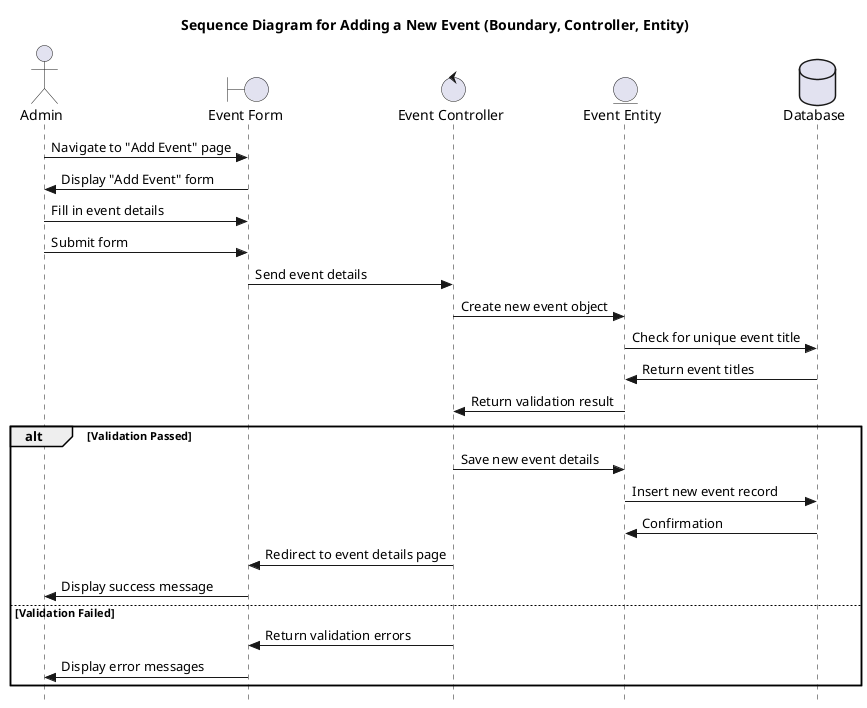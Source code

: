 @startuml Sequence Diagram for Adding a New Event (Boundary, Controller, Entity)
title Sequence Diagram for Adding a New Event (Boundary, Controller, Entity)

actor Admin
boundary "Event Form" as EventForm
control "Event Controller" as Controller
entity "Event Entity" as Event
database "Database" as DB

skinparam style strictuml

Admin -> EventForm : Navigate to "Add Event" page
EventForm -> Admin : Display "Add Event" form
Admin -> EventForm : Fill in event details
Admin -> EventForm : Submit form
EventForm -> Controller : Send event details
Controller -> Event : Create new event object
Event -> DB : Check for unique event title
DB -> Event : Return event titles
Event -> Controller : Return validation result

alt Validation Passed
    Controller -> Event : Save new event details
    Event -> DB : Insert new event record
    DB -> Event : Confirmation
    Controller -> EventForm : Redirect to event details page
    EventForm -> Admin : Display success message
else Validation Failed
    Controller -> EventForm : Return validation errors
    EventForm -> Admin : Display error messages
end

@enduml
